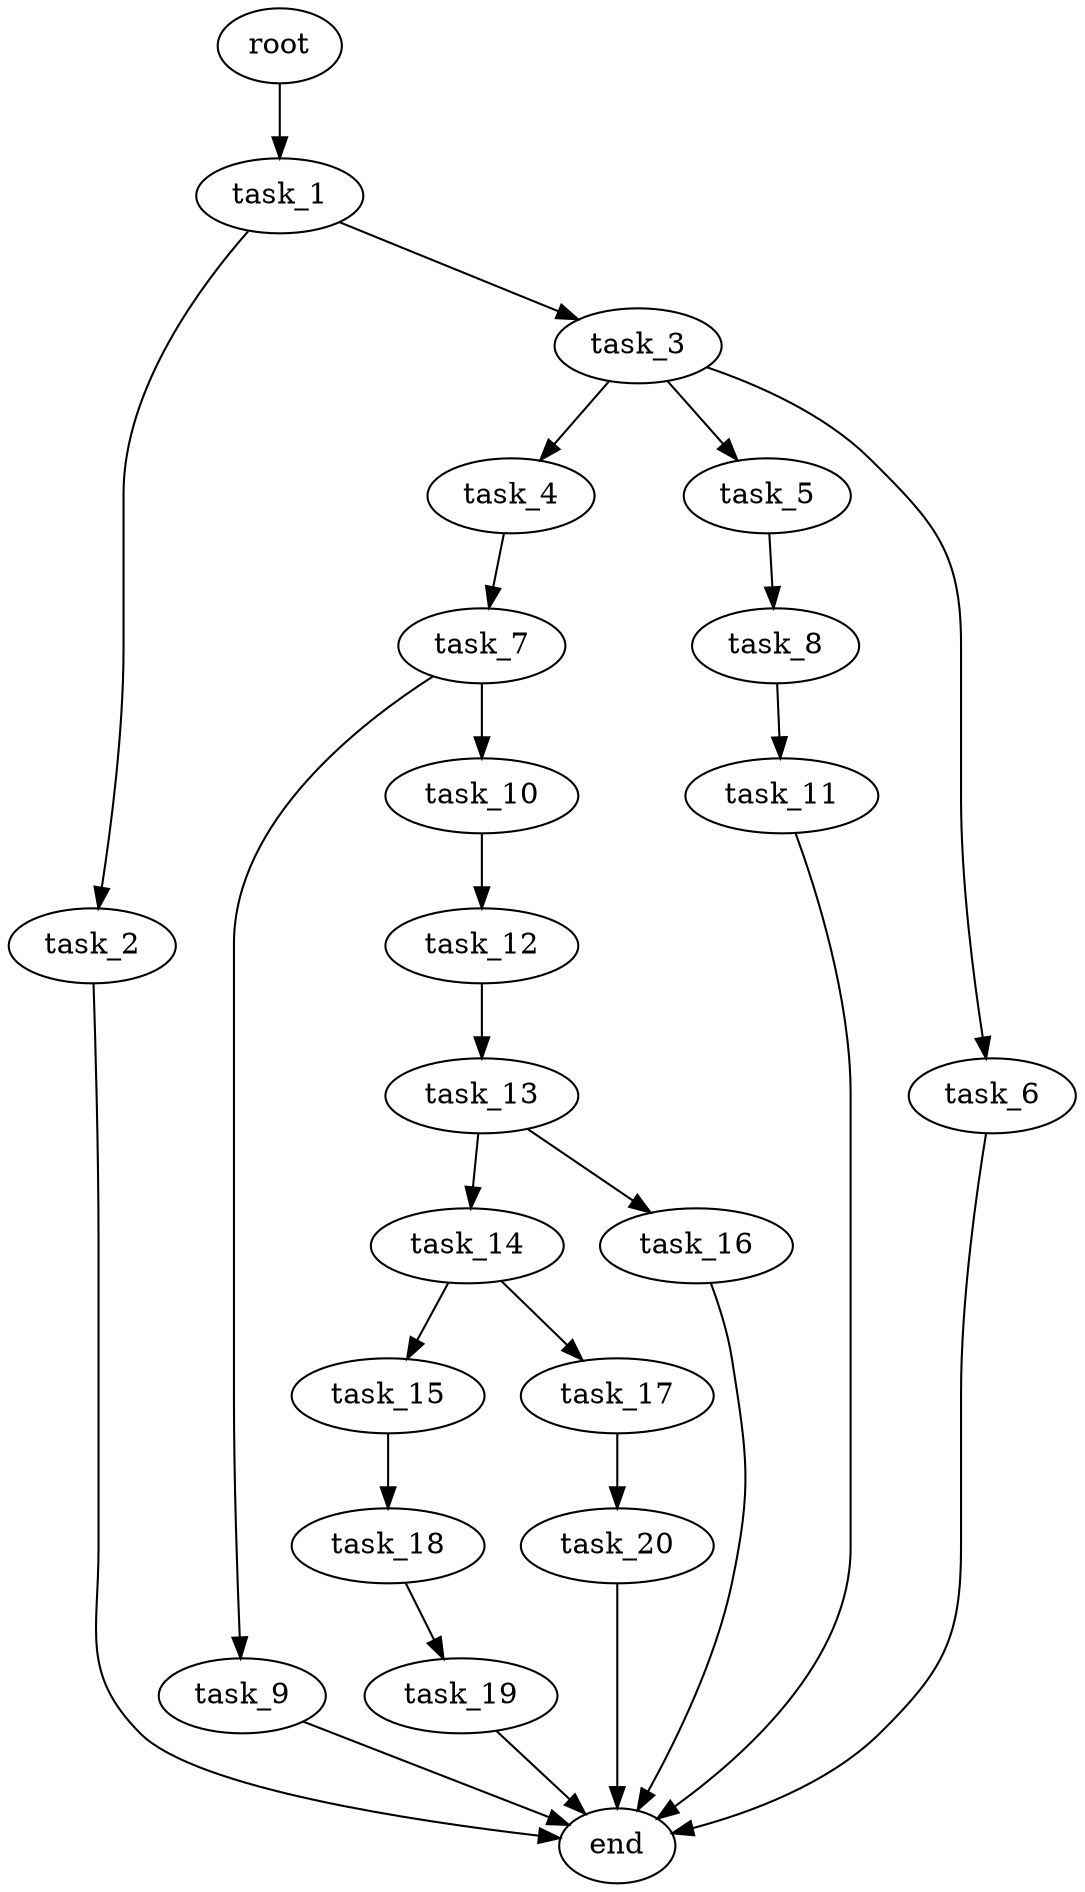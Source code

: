 digraph G {
  root [size="0.000000e+00"];
  task_1 [size="8.114278e+10"];
  task_2 [size="3.861401e+10"];
  task_3 [size="6.637225e+10"];
  task_4 [size="8.207655e+10"];
  task_5 [size="9.808201e+10"];
  task_6 [size="4.953791e+10"];
  task_7 [size="3.711591e+09"];
  task_8 [size="5.023409e+10"];
  task_9 [size="5.902214e+10"];
  task_10 [size="8.697133e+10"];
  task_11 [size="8.742030e+10"];
  task_12 [size="4.403622e+10"];
  task_13 [size="5.259985e+10"];
  task_14 [size="4.569824e+10"];
  task_15 [size="7.224716e+10"];
  task_16 [size="4.100376e+10"];
  task_17 [size="6.548158e+10"];
  task_18 [size="1.544458e+10"];
  task_19 [size="4.695437e+10"];
  task_20 [size="9.692067e+10"];
  end [size="0.000000e+00"];

  root -> task_1 [size="1.000000e-12"];
  task_1 -> task_2 [size="3.861401e+08"];
  task_1 -> task_3 [size="6.637225e+08"];
  task_2 -> end [size="1.000000e-12"];
  task_3 -> task_4 [size="8.207655e+08"];
  task_3 -> task_5 [size="9.808201e+08"];
  task_3 -> task_6 [size="4.953791e+08"];
  task_4 -> task_7 [size="3.711591e+07"];
  task_5 -> task_8 [size="5.023409e+08"];
  task_6 -> end [size="1.000000e-12"];
  task_7 -> task_9 [size="5.902214e+08"];
  task_7 -> task_10 [size="8.697133e+08"];
  task_8 -> task_11 [size="8.742030e+08"];
  task_9 -> end [size="1.000000e-12"];
  task_10 -> task_12 [size="4.403622e+08"];
  task_11 -> end [size="1.000000e-12"];
  task_12 -> task_13 [size="5.259985e+08"];
  task_13 -> task_14 [size="4.569824e+08"];
  task_13 -> task_16 [size="4.100376e+08"];
  task_14 -> task_15 [size="7.224716e+08"];
  task_14 -> task_17 [size="6.548158e+08"];
  task_15 -> task_18 [size="1.544458e+08"];
  task_16 -> end [size="1.000000e-12"];
  task_17 -> task_20 [size="9.692067e+08"];
  task_18 -> task_19 [size="4.695437e+08"];
  task_19 -> end [size="1.000000e-12"];
  task_20 -> end [size="1.000000e-12"];
}
